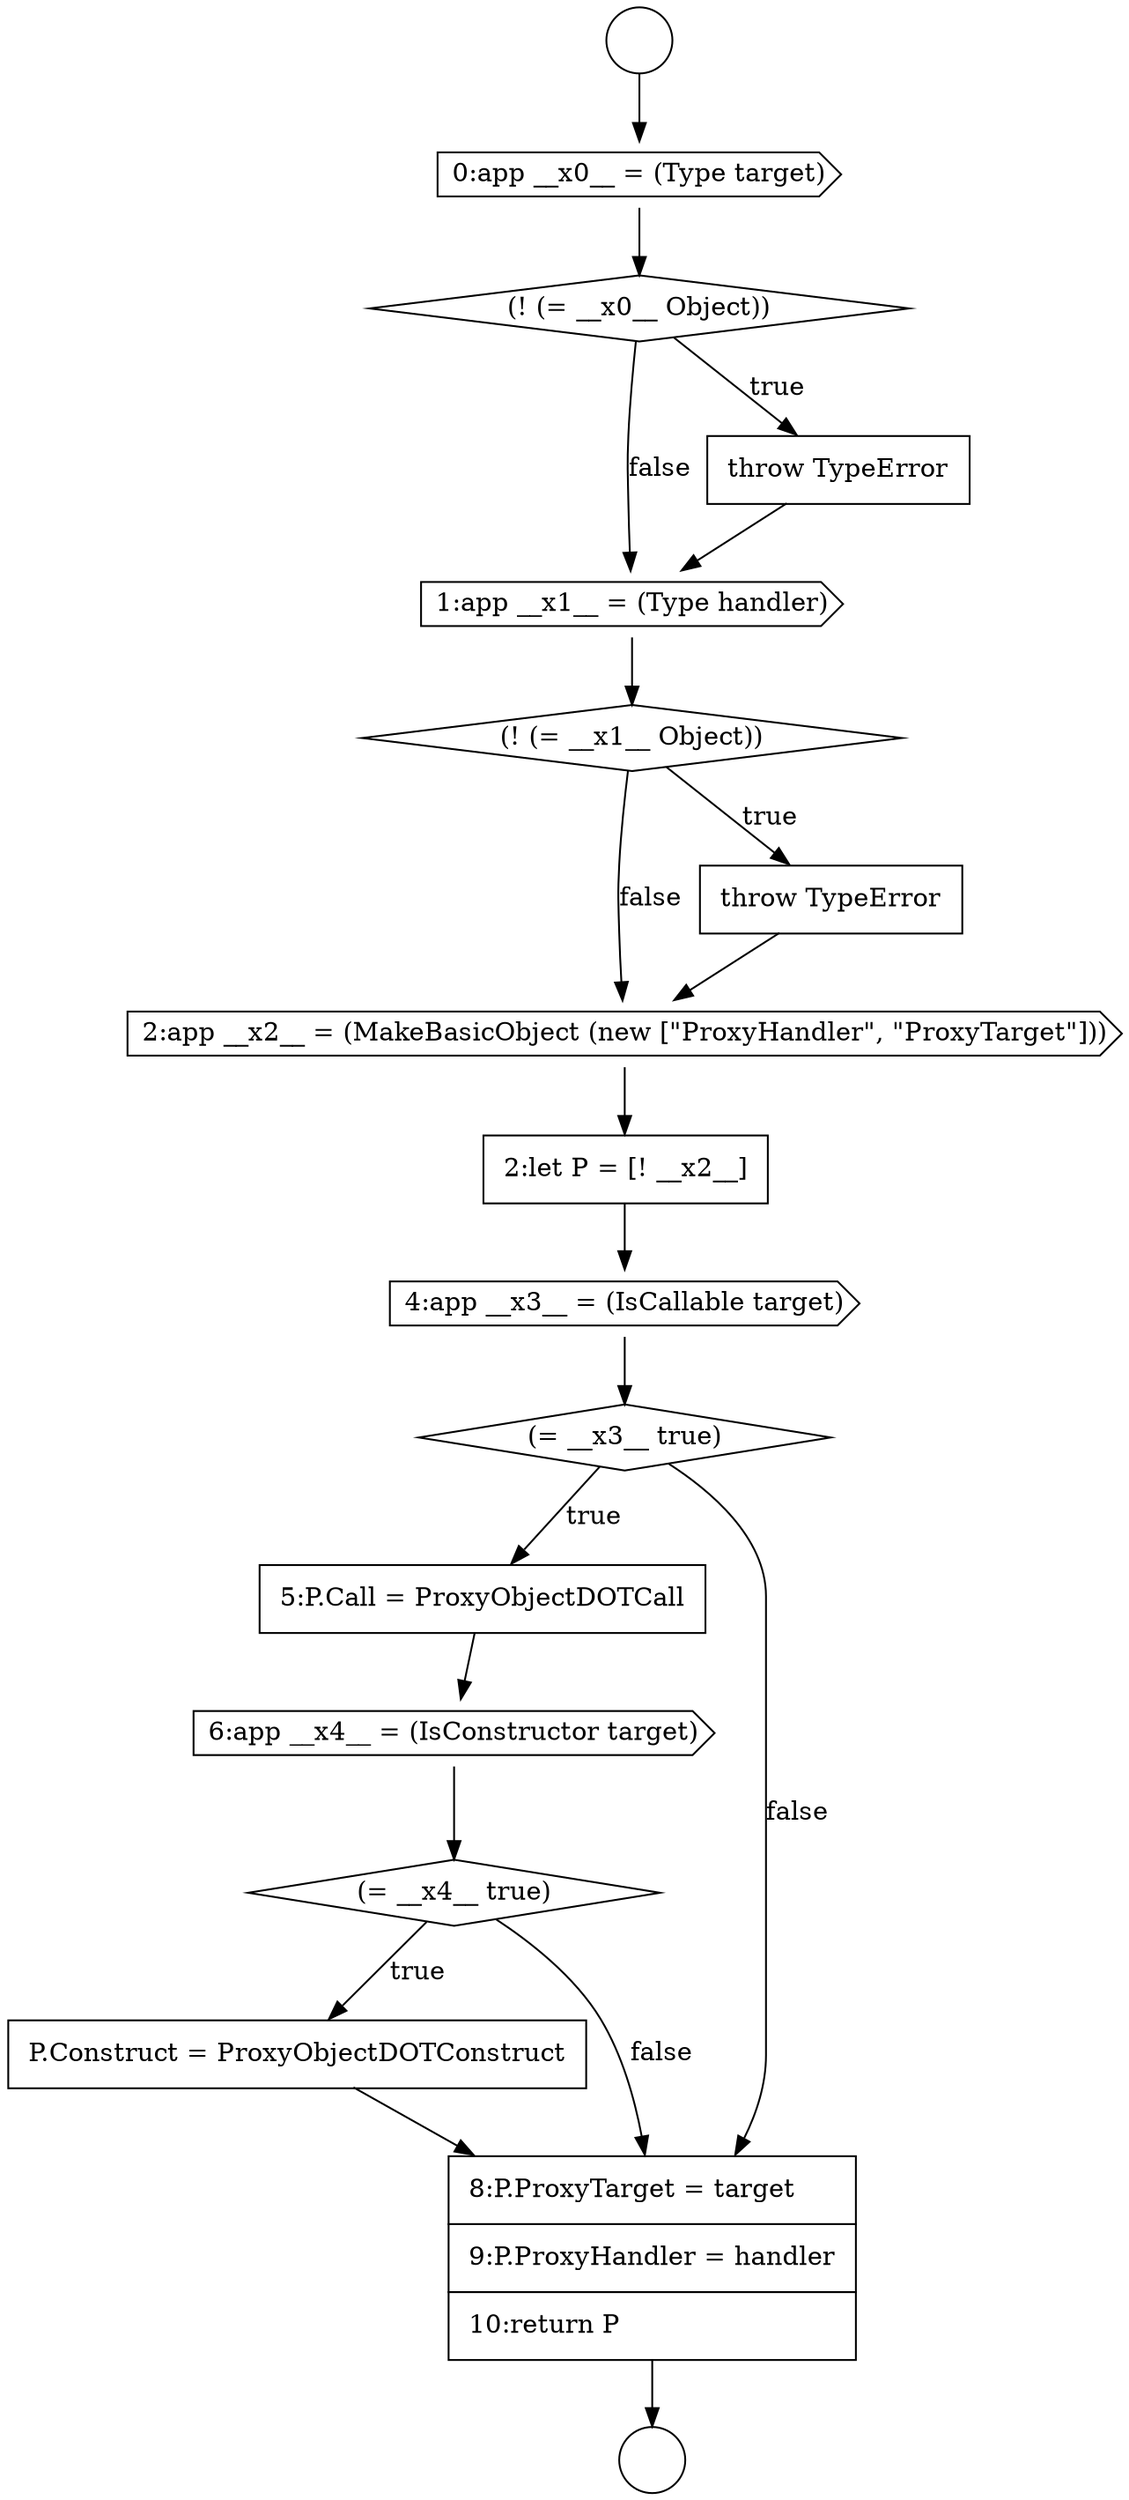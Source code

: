 digraph {
  node3566 [shape=none, margin=0, label=<<font color="black">
    <table border="0" cellborder="1" cellspacing="0" cellpadding="10">
      <tr><td align="left">5:P.Call = ProxyObjectDOTCall</td></tr>
    </table>
  </font>> color="black" fillcolor="white" style=filled]
  node3562 [shape=cds, label=<<font color="black">2:app __x2__ = (MakeBasicObject (new [&quot;ProxyHandler&quot;, &quot;ProxyTarget&quot;]))</font>> color="black" fillcolor="white" style=filled]
  node3557 [shape=diamond, label=<<font color="black">(! (= __x0__ Object))</font>> color="black" fillcolor="white" style=filled]
  node3569 [shape=none, margin=0, label=<<font color="black">
    <table border="0" cellborder="1" cellspacing="0" cellpadding="10">
      <tr><td align="left">P.Construct = ProxyObjectDOTConstruct</td></tr>
    </table>
  </font>> color="black" fillcolor="white" style=filled]
  node3559 [shape=cds, label=<<font color="black">1:app __x1__ = (Type handler)</font>> color="black" fillcolor="white" style=filled]
  node3567 [shape=cds, label=<<font color="black">6:app __x4__ = (IsConstructor target)</font>> color="black" fillcolor="white" style=filled]
  node3556 [shape=cds, label=<<font color="black">0:app __x0__ = (Type target)</font>> color="black" fillcolor="white" style=filled]
  node3555 [shape=circle label=" " color="black" fillcolor="white" style=filled]
  node3563 [shape=none, margin=0, label=<<font color="black">
    <table border="0" cellborder="1" cellspacing="0" cellpadding="10">
      <tr><td align="left">2:let P = [! __x2__]</td></tr>
    </table>
  </font>> color="black" fillcolor="white" style=filled]
  node3568 [shape=diamond, label=<<font color="black">(= __x4__ true)</font>> color="black" fillcolor="white" style=filled]
  node3565 [shape=diamond, label=<<font color="black">(= __x3__ true)</font>> color="black" fillcolor="white" style=filled]
  node3561 [shape=none, margin=0, label=<<font color="black">
    <table border="0" cellborder="1" cellspacing="0" cellpadding="10">
      <tr><td align="left">throw TypeError</td></tr>
    </table>
  </font>> color="black" fillcolor="white" style=filled]
  node3570 [shape=none, margin=0, label=<<font color="black">
    <table border="0" cellborder="1" cellspacing="0" cellpadding="10">
      <tr><td align="left">8:P.ProxyTarget = target</td></tr>
      <tr><td align="left">9:P.ProxyHandler = handler</td></tr>
      <tr><td align="left">10:return P</td></tr>
    </table>
  </font>> color="black" fillcolor="white" style=filled]
  node3554 [shape=circle label=" " color="black" fillcolor="white" style=filled]
  node3564 [shape=cds, label=<<font color="black">4:app __x3__ = (IsCallable target)</font>> color="black" fillcolor="white" style=filled]
  node3560 [shape=diamond, label=<<font color="black">(! (= __x1__ Object))</font>> color="black" fillcolor="white" style=filled]
  node3558 [shape=none, margin=0, label=<<font color="black">
    <table border="0" cellborder="1" cellspacing="0" cellpadding="10">
      <tr><td align="left">throw TypeError</td></tr>
    </table>
  </font>> color="black" fillcolor="white" style=filled]
  node3567 -> node3568 [ color="black"]
  node3558 -> node3559 [ color="black"]
  node3557 -> node3558 [label=<<font color="black">true</font>> color="black"]
  node3557 -> node3559 [label=<<font color="black">false</font>> color="black"]
  node3564 -> node3565 [ color="black"]
  node3565 -> node3566 [label=<<font color="black">true</font>> color="black"]
  node3565 -> node3570 [label=<<font color="black">false</font>> color="black"]
  node3563 -> node3564 [ color="black"]
  node3559 -> node3560 [ color="black"]
  node3554 -> node3556 [ color="black"]
  node3568 -> node3569 [label=<<font color="black">true</font>> color="black"]
  node3568 -> node3570 [label=<<font color="black">false</font>> color="black"]
  node3566 -> node3567 [ color="black"]
  node3561 -> node3562 [ color="black"]
  node3562 -> node3563 [ color="black"]
  node3560 -> node3561 [label=<<font color="black">true</font>> color="black"]
  node3560 -> node3562 [label=<<font color="black">false</font>> color="black"]
  node3556 -> node3557 [ color="black"]
  node3569 -> node3570 [ color="black"]
  node3570 -> node3555 [ color="black"]
}
